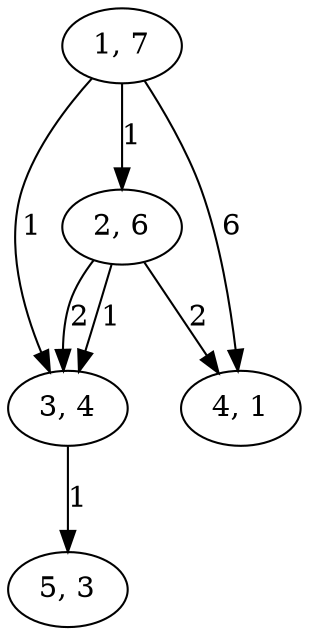 digraph G{
1[label="1, 7"]
2[label="2, 6"]
3[label="3, 4"]
4[label="4, 1"]
5[label="5, 3"]
1->4[label="6"]
1->3[label="1"]
1->2[label="1"]
2->3[label="2"]
2->3[label="1"]
2->4[label="2"]
3->5[label="1"]
}
